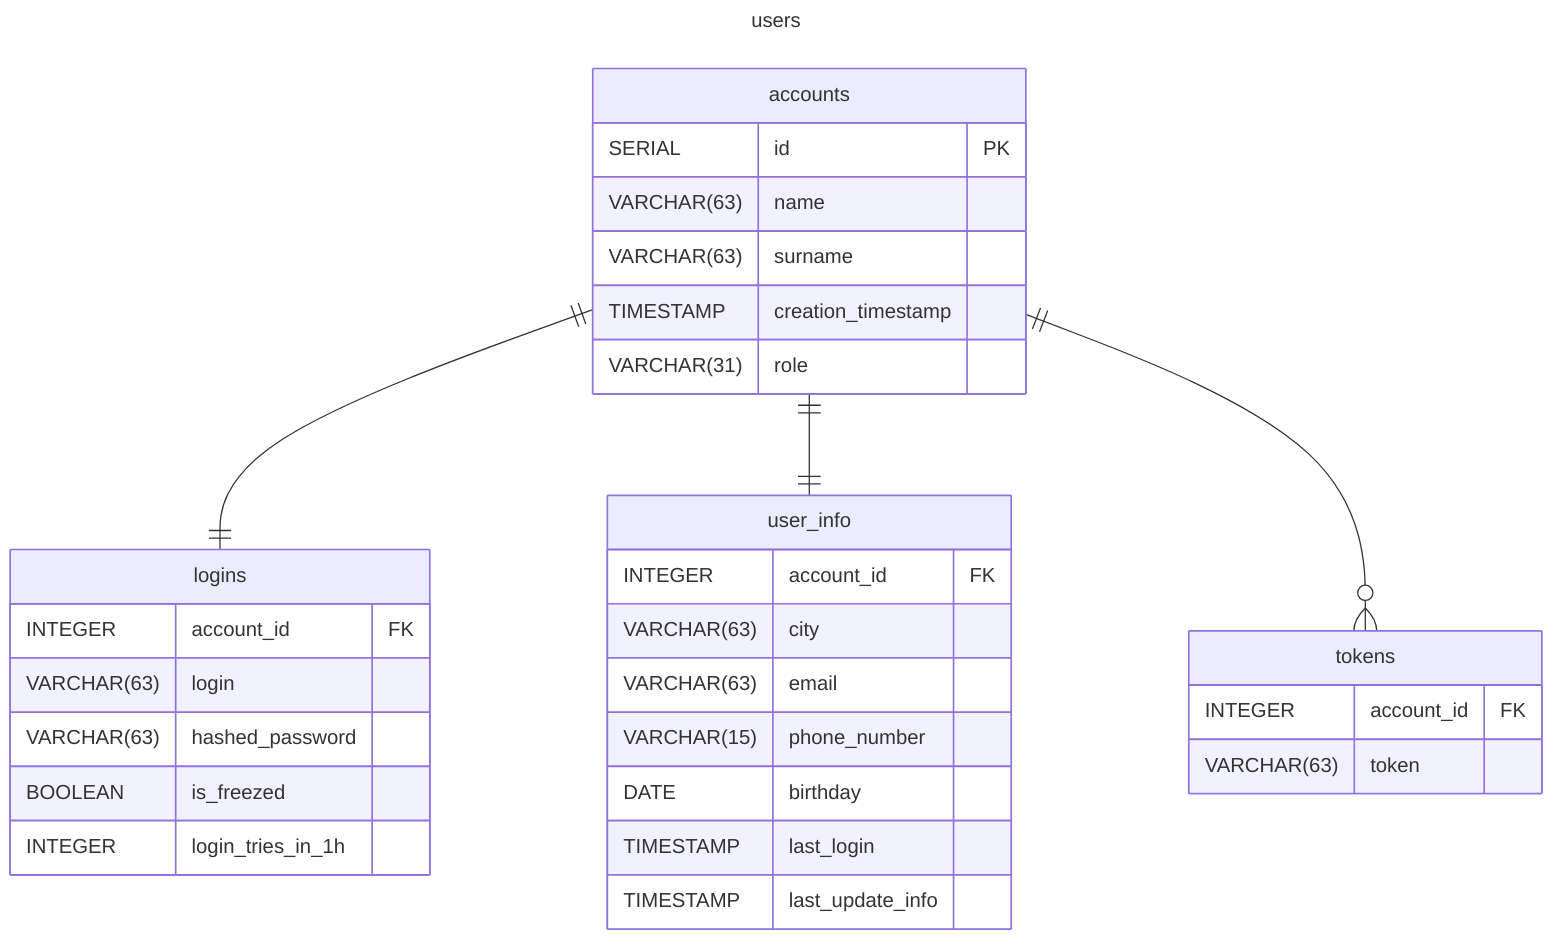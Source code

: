 ---
title: users
---
erDiagram
    accounts {
        SERIAL id PK
        VARCHAR(63) name
        VARCHAR(63) surname
        TIMESTAMP creation_timestamp
        VARCHAR(31) role
    }
    logins {
        INTEGER account_id FK
        VARCHAR(63) login
        VARCHAR(63) hashed_password
        BOOLEAN is_freezed
        INTEGER login_tries_in_1h
    }
    user_info {
        INTEGER account_id FK
        VARCHAR(63) city
        VARCHAR(63) email
        VARCHAR(15) phone_number
        DATE birthday
        TIMESTAMP last_login
        TIMESTAMP last_update_info
    }
    tokens {
        INTEGER account_id FK
        VARCHAR(63) token
    }

    accounts ||--|| logins : ""
    accounts ||--|| user_info : ""
    accounts ||--o{ tokens : ""